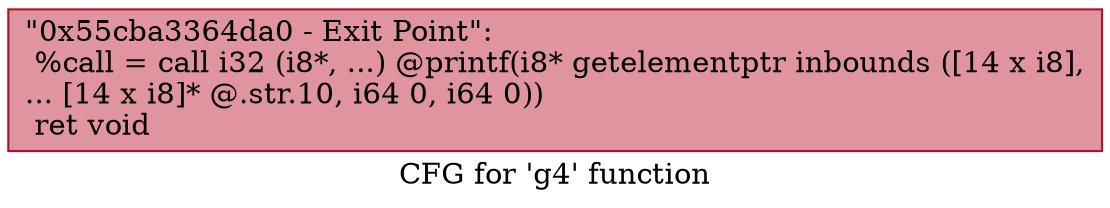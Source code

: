 digraph "CFG for 'g4' function" {
	label="CFG for 'g4' function";

	Node0x55cba3364da0 [shape=record,color="#b70d28ff", style=filled, fillcolor="#b70d2870",label="{\"0x55cba3364da0 - Exit Point\":\l  %call = call i32 (i8*, ...) @printf(i8* getelementptr inbounds ([14 x i8],\l... [14 x i8]* @.str.10, i64 0, i64 0))\l  ret void\l}"];
}
